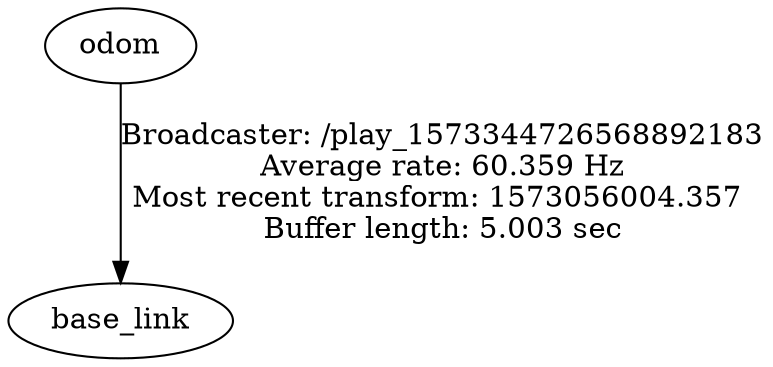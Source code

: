 digraph G {
"odom" -> "base_link"[label="Broadcaster: /play_1573344726568892183\nAverage rate: 60.359 Hz\nMost recent transform: 1573056004.357 \nBuffer length: 5.003 sec\n"];
}